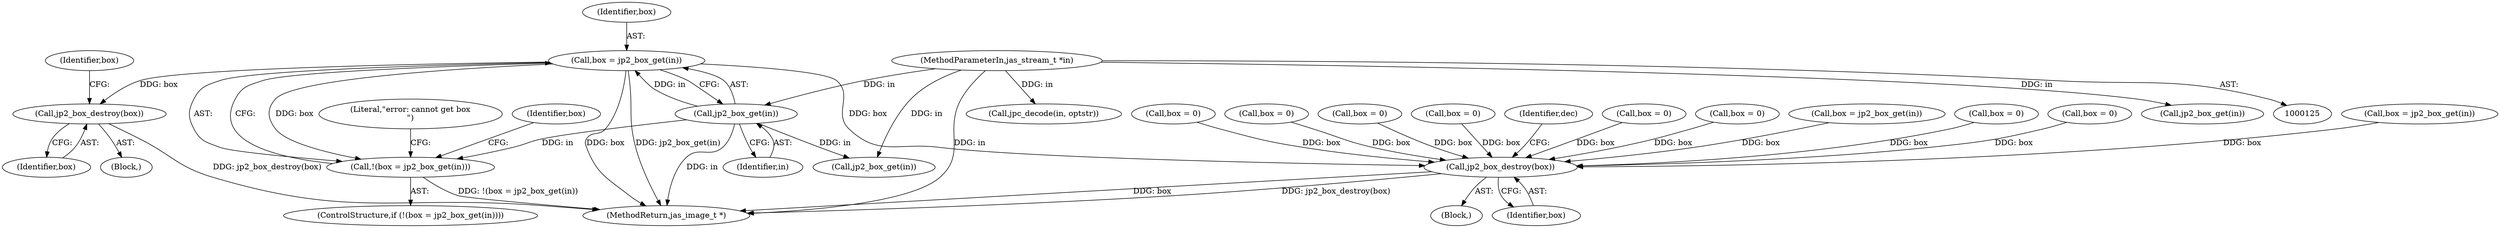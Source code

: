 digraph "0_jasper_e24bdc716c3327b067c551bc6cfb97fd2370358d_0@pointer" {
"1000165" [label="(Call,box = jp2_box_get(in))"];
"1000167" [label="(Call,jp2_box_get(in))"];
"1000126" [label="(MethodParameterIn,jas_stream_t *in)"];
"1000164" [label="(Call,!(box = jp2_box_get(in)))"];
"1000197" [label="(Call,jp2_box_destroy(box))"];
"1001256" [label="(Call,jp2_box_destroy(box))"];
"1000204" [label="(Call,box = jp2_box_get(in))"];
"1000197" [label="(Call,jp2_box_destroy(box))"];
"1000164" [label="(Call,!(box = jp2_box_get(in)))"];
"1000165" [label="(Call,box = jp2_box_get(in))"];
"1000348" [label="(Call,box = 0)"];
"1000284" [label="(Call,box = 0)"];
"1000229" [label="(Call,box = jp2_box_get(in))"];
"1000357" [label="(Call,box = 0)"];
"1000163" [label="(ControlStructure,if (!(box = jp2_box_get(in))))"];
"1000198" [label="(Identifier,box)"];
"1000176" [label="(Identifier,box)"];
"1000316" [label="(Call,box = 0)"];
"1000150" [label="(Call,box = 0)"];
"1000300" [label="(Call,box = 0)"];
"1000200" [label="(Identifier,box)"];
"1001256" [label="(Call,jp2_box_destroy(box))"];
"1001259" [label="(Identifier,dec)"];
"1001265" [label="(MethodReturn,jas_image_t *)"];
"1000167" [label="(Call,jp2_box_get(in))"];
"1000126" [label="(MethodParameterIn,jas_stream_t *in)"];
"1000377" [label="(Call,jpc_decode(in, optstr))"];
"1000231" [label="(Call,jp2_box_get(in))"];
"1000206" [label="(Call,jp2_box_get(in))"];
"1000332" [label="(Call,box = 0)"];
"1001255" [label="(Block,)"];
"1000171" [label="(Literal,\"error: cannot get box\n\")"];
"1000128" [label="(Block,)"];
"1001257" [label="(Identifier,box)"];
"1000268" [label="(Call,box = 0)"];
"1000168" [label="(Identifier,in)"];
"1000166" [label="(Identifier,box)"];
"1000165" -> "1000164"  [label="AST: "];
"1000165" -> "1000167"  [label="CFG: "];
"1000166" -> "1000165"  [label="AST: "];
"1000167" -> "1000165"  [label="AST: "];
"1000164" -> "1000165"  [label="CFG: "];
"1000165" -> "1001265"  [label="DDG: box"];
"1000165" -> "1001265"  [label="DDG: jp2_box_get(in)"];
"1000165" -> "1000164"  [label="DDG: box"];
"1000167" -> "1000165"  [label="DDG: in"];
"1000165" -> "1000197"  [label="DDG: box"];
"1000165" -> "1001256"  [label="DDG: box"];
"1000167" -> "1000168"  [label="CFG: "];
"1000168" -> "1000167"  [label="AST: "];
"1000167" -> "1001265"  [label="DDG: in"];
"1000167" -> "1000164"  [label="DDG: in"];
"1000126" -> "1000167"  [label="DDG: in"];
"1000167" -> "1000206"  [label="DDG: in"];
"1000126" -> "1000125"  [label="AST: "];
"1000126" -> "1001265"  [label="DDG: in"];
"1000126" -> "1000206"  [label="DDG: in"];
"1000126" -> "1000231"  [label="DDG: in"];
"1000126" -> "1000377"  [label="DDG: in"];
"1000164" -> "1000163"  [label="AST: "];
"1000171" -> "1000164"  [label="CFG: "];
"1000176" -> "1000164"  [label="CFG: "];
"1000164" -> "1001265"  [label="DDG: !(box = jp2_box_get(in))"];
"1000197" -> "1000128"  [label="AST: "];
"1000197" -> "1000198"  [label="CFG: "];
"1000198" -> "1000197"  [label="AST: "];
"1000200" -> "1000197"  [label="CFG: "];
"1000197" -> "1001265"  [label="DDG: jp2_box_destroy(box)"];
"1001256" -> "1001255"  [label="AST: "];
"1001256" -> "1001257"  [label="CFG: "];
"1001257" -> "1001256"  [label="AST: "];
"1001259" -> "1001256"  [label="CFG: "];
"1001256" -> "1001265"  [label="DDG: box"];
"1001256" -> "1001265"  [label="DDG: jp2_box_destroy(box)"];
"1000348" -> "1001256"  [label="DDG: box"];
"1000332" -> "1001256"  [label="DDG: box"];
"1000284" -> "1001256"  [label="DDG: box"];
"1000150" -> "1001256"  [label="DDG: box"];
"1000300" -> "1001256"  [label="DDG: box"];
"1000357" -> "1001256"  [label="DDG: box"];
"1000229" -> "1001256"  [label="DDG: box"];
"1000204" -> "1001256"  [label="DDG: box"];
"1000316" -> "1001256"  [label="DDG: box"];
"1000268" -> "1001256"  [label="DDG: box"];
}
